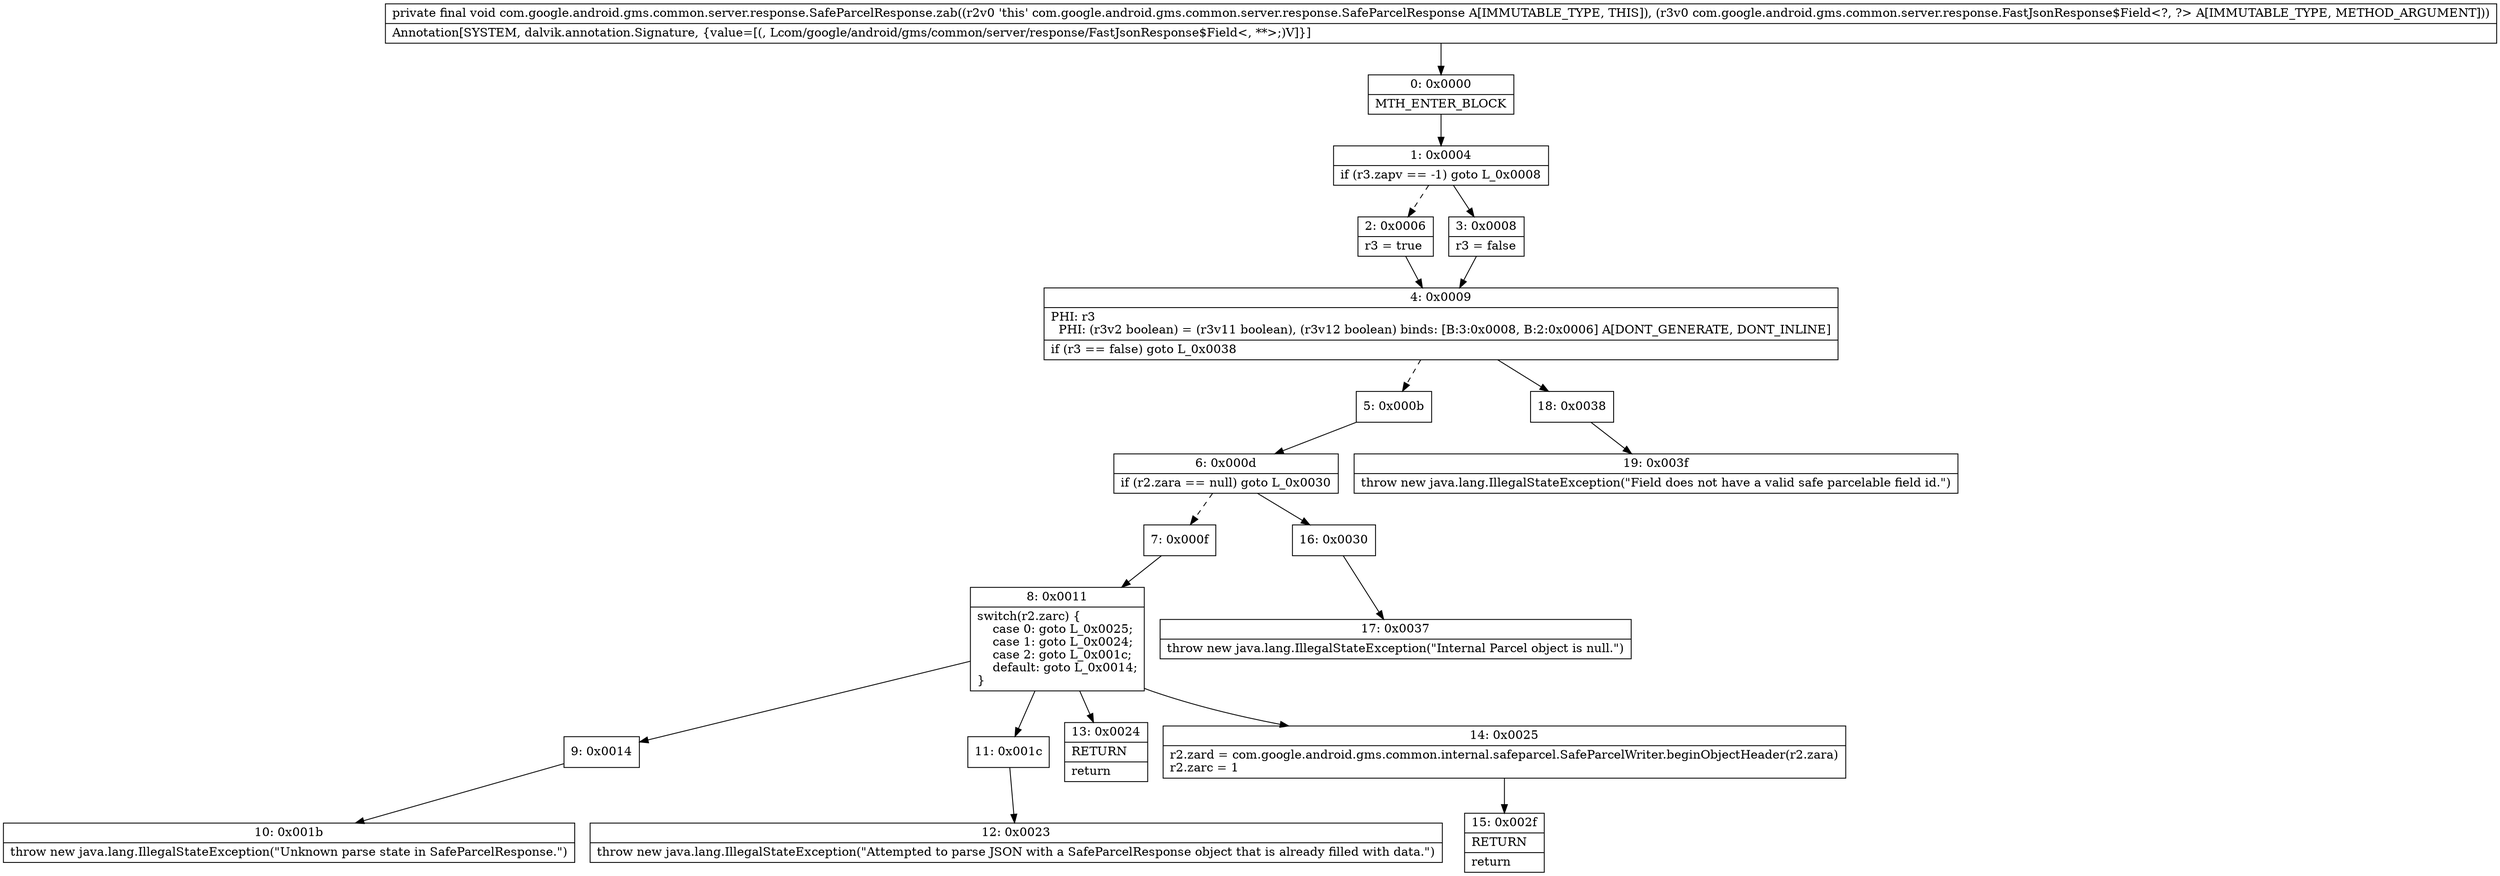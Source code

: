digraph "CFG forcom.google.android.gms.common.server.response.SafeParcelResponse.zab(Lcom\/google\/android\/gms\/common\/server\/response\/FastJsonResponse$Field;)V" {
Node_0 [shape=record,label="{0\:\ 0x0000|MTH_ENTER_BLOCK\l}"];
Node_1 [shape=record,label="{1\:\ 0x0004|if (r3.zapv == \-1) goto L_0x0008\l}"];
Node_2 [shape=record,label="{2\:\ 0x0006|r3 = true\l}"];
Node_3 [shape=record,label="{3\:\ 0x0008|r3 = false\l}"];
Node_4 [shape=record,label="{4\:\ 0x0009|PHI: r3 \l  PHI: (r3v2 boolean) = (r3v11 boolean), (r3v12 boolean) binds: [B:3:0x0008, B:2:0x0006] A[DONT_GENERATE, DONT_INLINE]\l|if (r3 == false) goto L_0x0038\l}"];
Node_5 [shape=record,label="{5\:\ 0x000b}"];
Node_6 [shape=record,label="{6\:\ 0x000d|if (r2.zara == null) goto L_0x0030\l}"];
Node_7 [shape=record,label="{7\:\ 0x000f}"];
Node_8 [shape=record,label="{8\:\ 0x0011|switch(r2.zarc) \{\l    case 0: goto L_0x0025;\l    case 1: goto L_0x0024;\l    case 2: goto L_0x001c;\l    default: goto L_0x0014;\l\}\l}"];
Node_9 [shape=record,label="{9\:\ 0x0014}"];
Node_10 [shape=record,label="{10\:\ 0x001b|throw new java.lang.IllegalStateException(\"Unknown parse state in SafeParcelResponse.\")\l}"];
Node_11 [shape=record,label="{11\:\ 0x001c}"];
Node_12 [shape=record,label="{12\:\ 0x0023|throw new java.lang.IllegalStateException(\"Attempted to parse JSON with a SafeParcelResponse object that is already filled with data.\")\l}"];
Node_13 [shape=record,label="{13\:\ 0x0024|RETURN\l|return\l}"];
Node_14 [shape=record,label="{14\:\ 0x0025|r2.zard = com.google.android.gms.common.internal.safeparcel.SafeParcelWriter.beginObjectHeader(r2.zara)\lr2.zarc = 1\l}"];
Node_15 [shape=record,label="{15\:\ 0x002f|RETURN\l|return\l}"];
Node_16 [shape=record,label="{16\:\ 0x0030}"];
Node_17 [shape=record,label="{17\:\ 0x0037|throw new java.lang.IllegalStateException(\"Internal Parcel object is null.\")\l}"];
Node_18 [shape=record,label="{18\:\ 0x0038}"];
Node_19 [shape=record,label="{19\:\ 0x003f|throw new java.lang.IllegalStateException(\"Field does not have a valid safe parcelable field id.\")\l}"];
MethodNode[shape=record,label="{private final void com.google.android.gms.common.server.response.SafeParcelResponse.zab((r2v0 'this' com.google.android.gms.common.server.response.SafeParcelResponse A[IMMUTABLE_TYPE, THIS]), (r3v0 com.google.android.gms.common.server.response.FastJsonResponse$Field\<?, ?\> A[IMMUTABLE_TYPE, METHOD_ARGUMENT]))  | Annotation[SYSTEM, dalvik.annotation.Signature, \{value=[(, Lcom\/google\/android\/gms\/common\/server\/response\/FastJsonResponse$Field\<, **\>;)V]\}]\l}"];
MethodNode -> Node_0;
Node_0 -> Node_1;
Node_1 -> Node_2[style=dashed];
Node_1 -> Node_3;
Node_2 -> Node_4;
Node_3 -> Node_4;
Node_4 -> Node_5[style=dashed];
Node_4 -> Node_18;
Node_5 -> Node_6;
Node_6 -> Node_7[style=dashed];
Node_6 -> Node_16;
Node_7 -> Node_8;
Node_8 -> Node_9;
Node_8 -> Node_11;
Node_8 -> Node_13;
Node_8 -> Node_14;
Node_9 -> Node_10;
Node_11 -> Node_12;
Node_14 -> Node_15;
Node_16 -> Node_17;
Node_18 -> Node_19;
}

